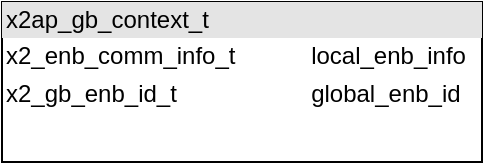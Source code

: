 <mxfile version="28.2.0">
  <diagram name="Page-1" id="vt6NGK-KOqVnWGpup1v-">
    <mxGraphModel dx="1130" dy="614" grid="1" gridSize="10" guides="1" tooltips="1" connect="1" arrows="1" fold="1" page="1" pageScale="1" pageWidth="850" pageHeight="1100" math="0" shadow="0">
      <root>
        <mxCell id="0" />
        <mxCell id="1" parent="0" />
        <mxCell id="mEAFpTAX7sbgpIUAFCqd-12" value="&lt;div style=&quot;box-sizing: border-box; width: 100%; background: rgb(228, 228, 228); padding: 2px;&quot;&gt;x2ap_gb_context_t&lt;/div&gt;&lt;table style=&quot;width:100%;font-size:1em;&quot; cellpadding=&quot;2&quot; cellspacing=&quot;0&quot;&gt;&lt;tbody&gt;&lt;tr&gt;&lt;td&gt;x2_enb_comm_info_t&amp;nbsp; &amp;nbsp; &amp;nbsp; &amp;nbsp;&lt;/td&gt;&lt;td&gt;local_enb_info&lt;/td&gt;&lt;/tr&gt;&lt;tr&gt;&lt;td&gt;x2_gb_enb_id_t&amp;nbsp; &amp;nbsp; &amp;nbsp; &amp;nbsp; &amp;nbsp; &amp;nbsp;&lt;/td&gt;&lt;td&gt;global_enb_id&lt;/td&gt;&lt;/tr&gt;&lt;tr&gt;&lt;td&gt;&lt;/td&gt;&lt;td&gt;&lt;br&gt;&lt;/td&gt;&lt;/tr&gt;&lt;/tbody&gt;&lt;/table&gt;" style="verticalAlign=top;align=left;overflow=fill;html=1;whiteSpace=wrap;" vertex="1" parent="1">
          <mxGeometry x="190" y="300" width="240" height="80" as="geometry" />
        </mxCell>
      </root>
    </mxGraphModel>
  </diagram>
</mxfile>
